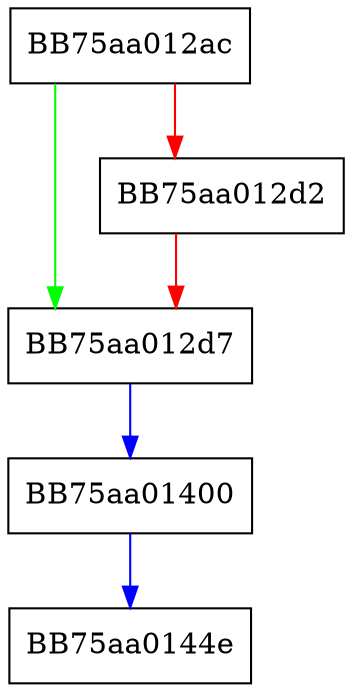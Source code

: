 digraph UnpackDumperFactory {
  node [shape="box"];
  graph [splines=ortho];
  BB75aa012ac -> BB75aa012d7 [color="green"];
  BB75aa012ac -> BB75aa012d2 [color="red"];
  BB75aa012d2 -> BB75aa012d7 [color="red"];
  BB75aa012d7 -> BB75aa01400 [color="blue"];
  BB75aa01400 -> BB75aa0144e [color="blue"];
}